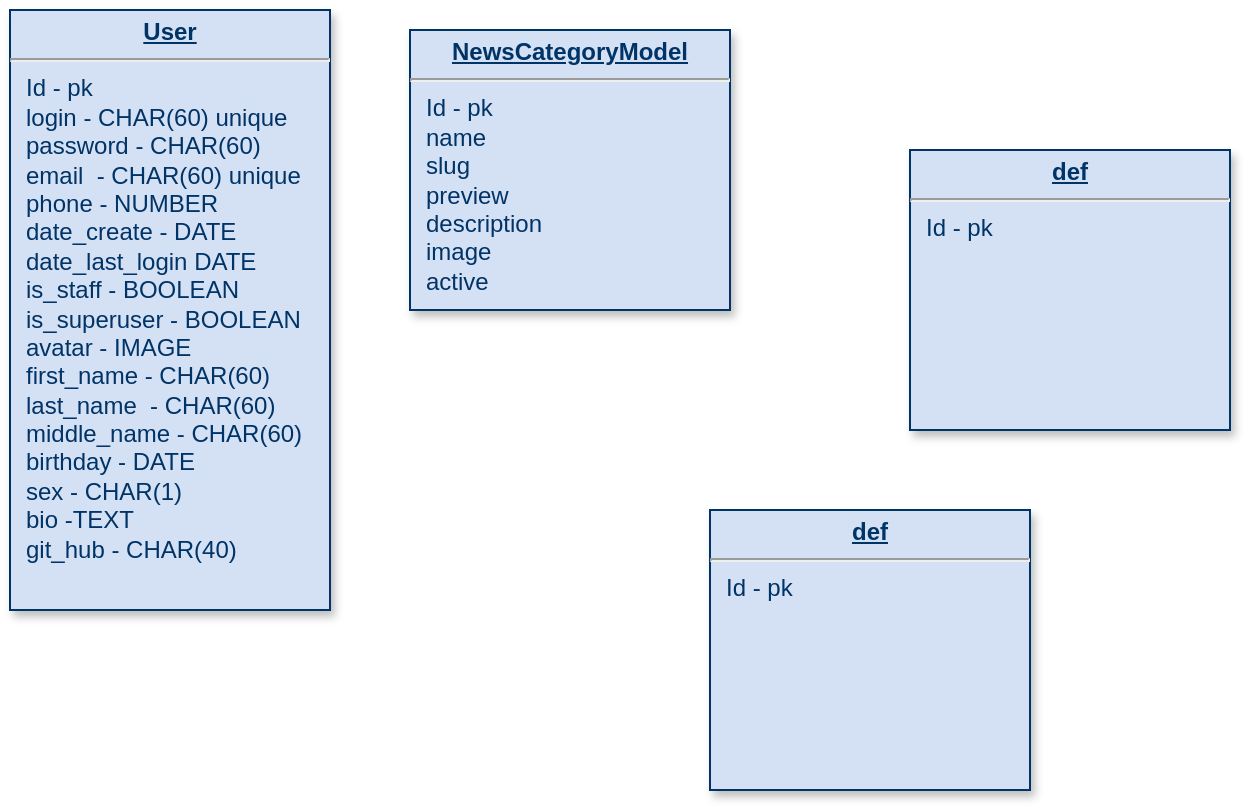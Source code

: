 <mxfile version="21.6.6" type="github">
  <diagram name="Page-1" id="efa7a0a1-bf9b-a30e-e6df-94a7791c09e9">
    <mxGraphModel dx="104" dy="1237" grid="1" gridSize="10" guides="1" tooltips="1" connect="1" arrows="1" fold="1" page="1" pageScale="1" pageWidth="826" pageHeight="1169" background="none" math="0" shadow="0">
      <root>
        <mxCell id="0" />
        <mxCell id="1" parent="0" />
        <mxCell id="22" value="&lt;p style=&quot;margin: 0px; margin-top: 4px; text-align: center; text-decoration: underline;&quot;&gt;&lt;strong&gt;User&lt;/strong&gt;&lt;/p&gt;&lt;hr&gt;&lt;p style=&quot;margin: 0px; margin-left: 8px;&quot;&gt;Id - pk&lt;/p&gt;&lt;p style=&quot;margin: 0px; margin-left: 8px;&quot;&gt;login - CHAR(60) unique&lt;/p&gt;&lt;p style=&quot;margin: 0px; margin-left: 8px;&quot;&gt;password - CHAR(60)&lt;/p&gt;&lt;p style=&quot;margin: 0px; margin-left: 8px;&quot;&gt;email&amp;nbsp; - CHAR(60) unique&lt;/p&gt;&lt;p style=&quot;margin: 0px; margin-left: 8px;&quot;&gt;phone - NUMBER&lt;/p&gt;&lt;p style=&quot;margin: 0px; margin-left: 8px;&quot;&gt;date_create - DATE&lt;/p&gt;&lt;p style=&quot;margin: 0px; margin-left: 8px;&quot;&gt;date_last_login DATE&lt;/p&gt;&lt;p style=&quot;margin: 0px; margin-left: 8px;&quot;&gt;is_staff - BOOLEAN&lt;/p&gt;&lt;p style=&quot;margin: 0px; margin-left: 8px;&quot;&gt;is_superuser - BOOLEAN&lt;/p&gt;&lt;p style=&quot;margin: 0px; margin-left: 8px;&quot;&gt;avatar - IMAGE&lt;/p&gt;&lt;p style=&quot;margin: 0px; margin-left: 8px;&quot;&gt;first_name - CHAR(60)&lt;/p&gt;&lt;p style=&quot;margin: 0px; margin-left: 8px;&quot;&gt;last_name&amp;nbsp; - CHAR(60)&lt;/p&gt;&lt;p style=&quot;margin: 0px; margin-left: 8px;&quot;&gt;middle_name - CHAR(60)&lt;/p&gt;&lt;p style=&quot;margin: 0px; margin-left: 8px;&quot;&gt;birthday - DATE&lt;/p&gt;&lt;p style=&quot;margin: 0px; margin-left: 8px;&quot;&gt;sex - CHAR(1)&lt;/p&gt;&lt;p style=&quot;margin: 0px; margin-left: 8px;&quot;&gt;bio -TEXT&lt;/p&gt;&lt;p style=&quot;margin: 0px; margin-left: 8px;&quot;&gt;git_hub - CHAR(40)&lt;/p&gt;&lt;p style=&quot;margin: 0px; margin-left: 8px;&quot;&gt;&lt;br&gt;&lt;/p&gt;" style="verticalAlign=top;align=left;overflow=fill;fontSize=12;fontFamily=Helvetica;html=1;strokeColor=#003366;shadow=1;fillColor=#D4E1F5;fontColor=#003366;direction=west;" parent="1" vertex="1">
          <mxGeometry x="840" y="20" width="160" height="300" as="geometry" />
        </mxCell>
        <mxCell id="pf7tkKoukDDM-14wB1Oo-117" value="&lt;p style=&quot;margin: 0px; margin-top: 4px; text-align: center; text-decoration: underline;&quot;&gt;&lt;strong&gt;NewsCategoryModel&lt;/strong&gt;&lt;/p&gt;&lt;hr&gt;&lt;p style=&quot;margin: 0px; margin-left: 8px;&quot;&gt;Id - pk&lt;/p&gt;&lt;p style=&quot;margin: 0px; margin-left: 8px;&quot;&gt;name&lt;/p&gt;&lt;p style=&quot;margin: 0px; margin-left: 8px;&quot;&gt;slug&lt;/p&gt;&lt;p style=&quot;margin: 0px; margin-left: 8px;&quot;&gt;preview&lt;/p&gt;&lt;p style=&quot;margin: 0px; margin-left: 8px;&quot;&gt;description&lt;/p&gt;&lt;p style=&quot;margin: 0px; margin-left: 8px;&quot;&gt;image&lt;/p&gt;&lt;p style=&quot;margin: 0px; margin-left: 8px;&quot;&gt;active&lt;/p&gt;" style="verticalAlign=top;align=left;overflow=fill;fontSize=12;fontFamily=Helvetica;html=1;strokeColor=#003366;shadow=1;fillColor=#D4E1F5;fontColor=#003366;direction=west;" vertex="1" parent="1">
          <mxGeometry x="1040" y="30" width="160" height="140" as="geometry" />
        </mxCell>
        <mxCell id="pf7tkKoukDDM-14wB1Oo-118" value="&lt;p style=&quot;margin: 0px; margin-top: 4px; text-align: center; text-decoration: underline;&quot;&gt;&lt;strong&gt;def&lt;/strong&gt;&lt;/p&gt;&lt;hr&gt;&lt;p style=&quot;margin: 0px; margin-left: 8px;&quot;&gt;Id - pk&lt;/p&gt;&lt;p style=&quot;margin: 0px; margin-left: 8px;&quot;&gt;&lt;br&gt;&lt;/p&gt;" style="verticalAlign=top;align=left;overflow=fill;fontSize=12;fontFamily=Helvetica;html=1;strokeColor=#003366;shadow=1;fillColor=#D4E1F5;fontColor=#003366;direction=west;" vertex="1" parent="1">
          <mxGeometry x="1290" y="90" width="160" height="140" as="geometry" />
        </mxCell>
        <mxCell id="pf7tkKoukDDM-14wB1Oo-120" value="&lt;p style=&quot;margin: 0px; margin-top: 4px; text-align: center; text-decoration: underline;&quot;&gt;&lt;strong&gt;def&lt;/strong&gt;&lt;/p&gt;&lt;hr&gt;&lt;p style=&quot;margin: 0px; margin-left: 8px;&quot;&gt;Id - pk&lt;/p&gt;&lt;p style=&quot;margin: 0px; margin-left: 8px;&quot;&gt;&lt;br&gt;&lt;/p&gt;" style="verticalAlign=top;align=left;overflow=fill;fontSize=12;fontFamily=Helvetica;html=1;strokeColor=#003366;shadow=1;fillColor=#D4E1F5;fontColor=#003366;direction=west;" vertex="1" parent="1">
          <mxGeometry x="1190" y="270" width="160" height="140" as="geometry" />
        </mxCell>
      </root>
    </mxGraphModel>
  </diagram>
</mxfile>

